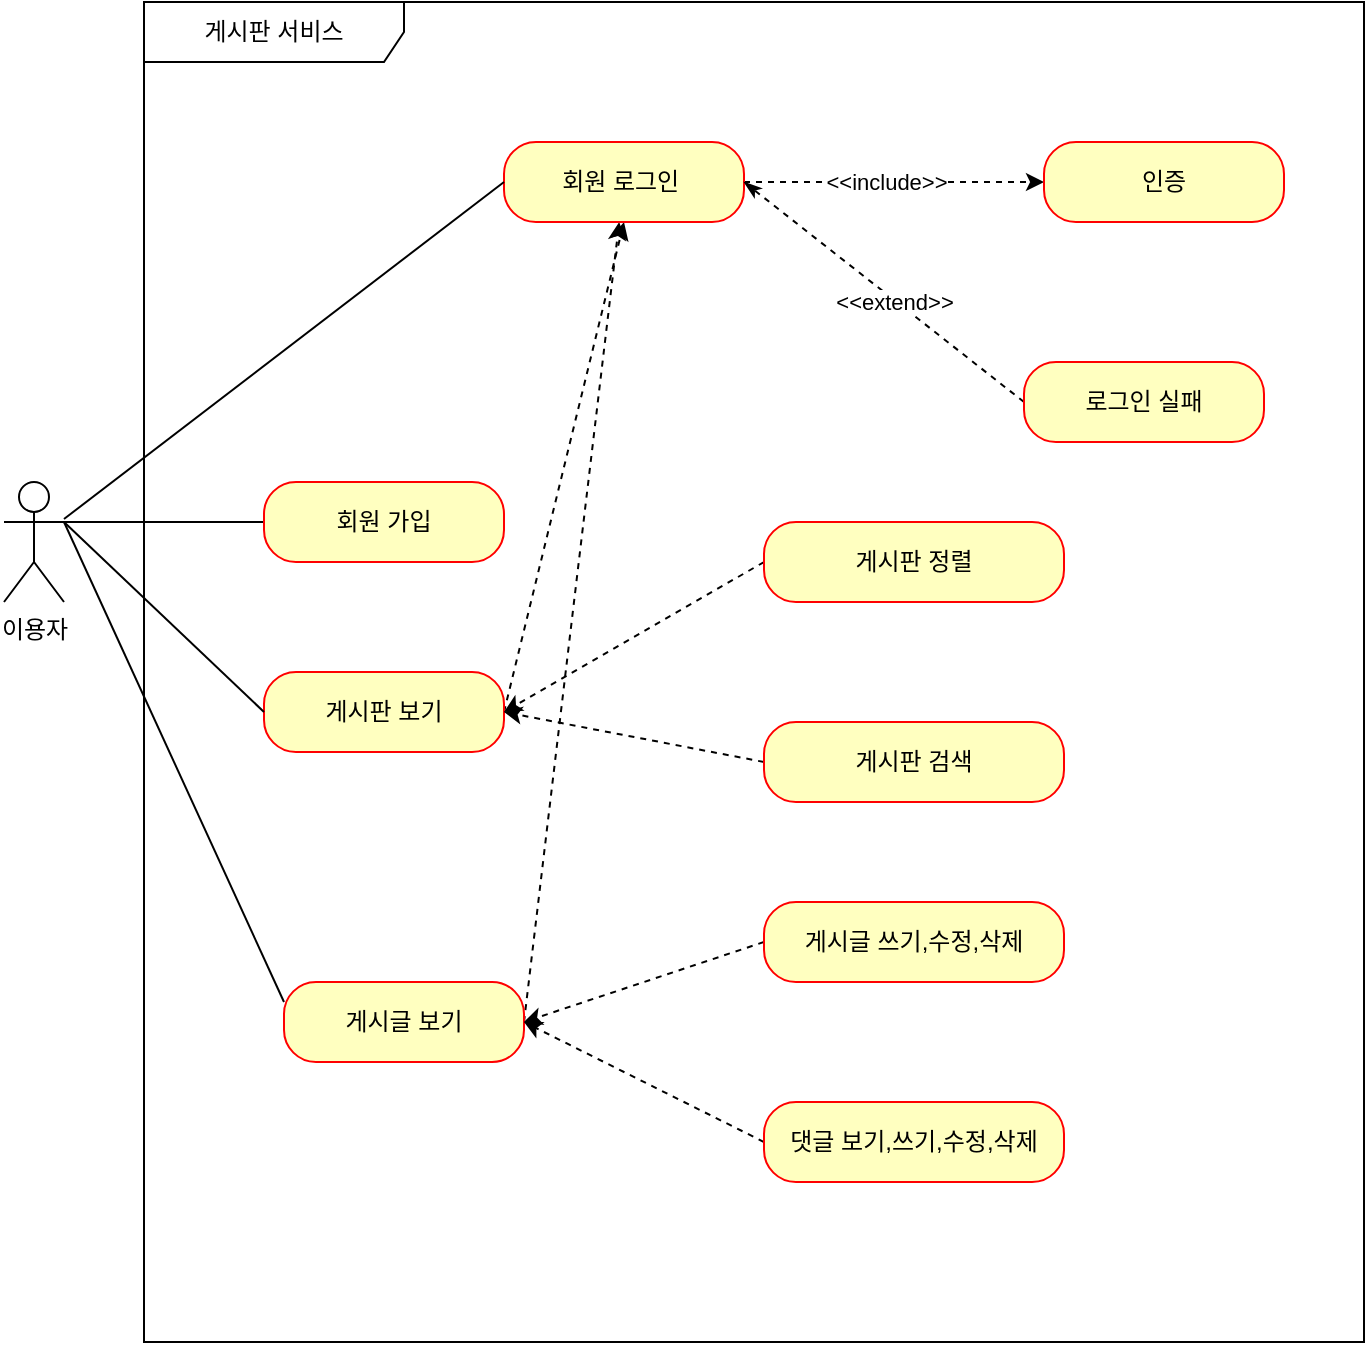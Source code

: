 <mxfile version="21.7.2" type="github">
  <diagram name="페이지-1" id="F9603bOiJhwxSnAY44Lq">
    <mxGraphModel dx="818" dy="719" grid="1" gridSize="10" guides="1" tooltips="1" connect="1" arrows="0" fold="1" page="1" pageScale="1" pageWidth="827" pageHeight="1169" math="0" shadow="0">
      <root>
        <mxCell id="0" />
        <mxCell id="1" parent="0" />
        <mxCell id="6TB45uW-G1AER_8hJ00T-1" value="이용자" style="shape=umlActor;verticalLabelPosition=bottom;verticalAlign=top;html=1;" vertex="1" parent="1">
          <mxGeometry x="20" y="350" width="30" height="60" as="geometry" />
        </mxCell>
        <mxCell id="6TB45uW-G1AER_8hJ00T-2" value="게시판 서비스" style="shape=umlFrame;whiteSpace=wrap;html=1;pointerEvents=0;width=130;height=30;" vertex="1" parent="1">
          <mxGeometry x="90" y="110" width="610" height="670" as="geometry" />
        </mxCell>
        <mxCell id="6TB45uW-G1AER_8hJ00T-15" style="rounded=0;orthogonalLoop=1;jettySize=auto;html=1;exitX=0;exitY=0.5;exitDx=0;exitDy=0;entryX=1;entryY=0.333;entryDx=0;entryDy=0;entryPerimeter=0;endArrow=none;endFill=0;" edge="1" parent="1" source="6TB45uW-G1AER_8hJ00T-3" target="6TB45uW-G1AER_8hJ00T-1">
          <mxGeometry relative="1" as="geometry" />
        </mxCell>
        <mxCell id="6TB45uW-G1AER_8hJ00T-3" value="회원 가입" style="rounded=1;whiteSpace=wrap;html=1;arcSize=40;fontColor=#000000;fillColor=#ffffc0;strokeColor=#ff0000;" vertex="1" parent="1">
          <mxGeometry x="150" y="350" width="120" height="40" as="geometry" />
        </mxCell>
        <mxCell id="6TB45uW-G1AER_8hJ00T-25" style="rounded=0;orthogonalLoop=1;jettySize=auto;html=1;exitX=1;exitY=0.5;exitDx=0;exitDy=0;entryX=0.5;entryY=1;entryDx=0;entryDy=0;dashed=1;" edge="1" parent="1" source="6TB45uW-G1AER_8hJ00T-5" target="6TB45uW-G1AER_8hJ00T-7">
          <mxGeometry relative="1" as="geometry" />
        </mxCell>
        <mxCell id="6TB45uW-G1AER_8hJ00T-5" value="게시판 보기" style="rounded=1;whiteSpace=wrap;html=1;arcSize=40;fontColor=#000000;fillColor=#ffffc0;strokeColor=#ff0000;" vertex="1" parent="1">
          <mxGeometry x="150" y="445" width="120" height="40" as="geometry" />
        </mxCell>
        <mxCell id="6TB45uW-G1AER_8hJ00T-26" style="rounded=0;orthogonalLoop=1;jettySize=auto;html=1;exitX=1;exitY=0.5;exitDx=0;exitDy=0;dashed=1;" edge="1" parent="1" source="6TB45uW-G1AER_8hJ00T-6" target="6TB45uW-G1AER_8hJ00T-7">
          <mxGeometry relative="1" as="geometry" />
        </mxCell>
        <mxCell id="6TB45uW-G1AER_8hJ00T-6" value="게시글 보기" style="rounded=1;whiteSpace=wrap;html=1;arcSize=40;fontColor=#000000;fillColor=#ffffc0;strokeColor=#ff0000;" vertex="1" parent="1">
          <mxGeometry x="160" y="600" width="120" height="40" as="geometry" />
        </mxCell>
        <mxCell id="6TB45uW-G1AER_8hJ00T-21" style="edgeStyle=orthogonalEdgeStyle;rounded=0;orthogonalLoop=1;jettySize=auto;html=1;exitX=1;exitY=0.5;exitDx=0;exitDy=0;dashed=1;startArrow=none;startFill=0;" edge="1" parent="1" source="6TB45uW-G1AER_8hJ00T-7" target="6TB45uW-G1AER_8hJ00T-8">
          <mxGeometry relative="1" as="geometry" />
        </mxCell>
        <mxCell id="6TB45uW-G1AER_8hJ00T-23" value="&amp;lt;&amp;lt;include&amp;gt;&amp;gt;" style="edgeLabel;html=1;align=center;verticalAlign=middle;resizable=0;points=[];" vertex="1" connectable="0" parent="6TB45uW-G1AER_8hJ00T-21">
          <mxGeometry x="-0.235" relative="1" as="geometry">
            <mxPoint x="13" as="offset" />
          </mxGeometry>
        </mxCell>
        <mxCell id="6TB45uW-G1AER_8hJ00T-7" value="회원 로그인&amp;nbsp;" style="rounded=1;whiteSpace=wrap;html=1;arcSize=40;fontColor=#000000;fillColor=#ffffc0;strokeColor=#ff0000;" vertex="1" parent="1">
          <mxGeometry x="270" y="180" width="120" height="40" as="geometry" />
        </mxCell>
        <mxCell id="6TB45uW-G1AER_8hJ00T-8" value="인증" style="rounded=1;whiteSpace=wrap;html=1;arcSize=40;fontColor=#000000;fillColor=#ffffc0;strokeColor=#ff0000;" vertex="1" parent="1">
          <mxGeometry x="540" y="180" width="120" height="40" as="geometry" />
        </mxCell>
        <mxCell id="6TB45uW-G1AER_8hJ00T-22" style="rounded=0;orthogonalLoop=1;jettySize=auto;html=1;exitX=0;exitY=0.5;exitDx=0;exitDy=0;entryX=1;entryY=0.5;entryDx=0;entryDy=0;endArrow=classicThin;endFill=1;dashed=1;" edge="1" parent="1" source="6TB45uW-G1AER_8hJ00T-9" target="6TB45uW-G1AER_8hJ00T-7">
          <mxGeometry relative="1" as="geometry" />
        </mxCell>
        <mxCell id="6TB45uW-G1AER_8hJ00T-24" value="&amp;lt;&amp;lt;extend&amp;gt;&amp;gt;" style="edgeLabel;html=1;align=center;verticalAlign=middle;resizable=0;points=[];" vertex="1" connectable="0" parent="6TB45uW-G1AER_8hJ00T-22">
          <mxGeometry x="-0.086" y="2" relative="1" as="geometry">
            <mxPoint y="-1" as="offset" />
          </mxGeometry>
        </mxCell>
        <mxCell id="6TB45uW-G1AER_8hJ00T-9" value="로그인 실패" style="rounded=1;whiteSpace=wrap;html=1;arcSize=40;fontColor=#000000;fillColor=#ffffc0;strokeColor=#ff0000;" vertex="1" parent="1">
          <mxGeometry x="530" y="290" width="120" height="40" as="geometry" />
        </mxCell>
        <mxCell id="6TB45uW-G1AER_8hJ00T-27" style="rounded=0;orthogonalLoop=1;jettySize=auto;html=1;exitX=0;exitY=0.5;exitDx=0;exitDy=0;entryX=1;entryY=0.5;entryDx=0;entryDy=0;dashed=1;" edge="1" parent="1" source="6TB45uW-G1AER_8hJ00T-11" target="6TB45uW-G1AER_8hJ00T-5">
          <mxGeometry relative="1" as="geometry" />
        </mxCell>
        <mxCell id="6TB45uW-G1AER_8hJ00T-11" value="게시판 정렬" style="rounded=1;whiteSpace=wrap;html=1;arcSize=40;fontColor=#000000;fillColor=#ffffc0;strokeColor=#ff0000;" vertex="1" parent="1">
          <mxGeometry x="400" y="370" width="150" height="40" as="geometry" />
        </mxCell>
        <mxCell id="6TB45uW-G1AER_8hJ00T-28" style="rounded=0;orthogonalLoop=1;jettySize=auto;html=1;exitX=0;exitY=0.5;exitDx=0;exitDy=0;dashed=1;entryX=1;entryY=0.5;entryDx=0;entryDy=0;" edge="1" parent="1" source="6TB45uW-G1AER_8hJ00T-12" target="6TB45uW-G1AER_8hJ00T-5">
          <mxGeometry relative="1" as="geometry" />
        </mxCell>
        <mxCell id="6TB45uW-G1AER_8hJ00T-12" value="게시판 검색" style="rounded=1;whiteSpace=wrap;html=1;arcSize=40;fontColor=#000000;fillColor=#ffffc0;strokeColor=#ff0000;" vertex="1" parent="1">
          <mxGeometry x="400" y="470" width="150" height="40" as="geometry" />
        </mxCell>
        <mxCell id="6TB45uW-G1AER_8hJ00T-30" style="rounded=0;orthogonalLoop=1;jettySize=auto;html=1;exitX=0;exitY=0.5;exitDx=0;exitDy=0;entryX=1;entryY=0.5;entryDx=0;entryDy=0;dashed=1;" edge="1" parent="1" source="6TB45uW-G1AER_8hJ00T-13" target="6TB45uW-G1AER_8hJ00T-6">
          <mxGeometry relative="1" as="geometry" />
        </mxCell>
        <mxCell id="6TB45uW-G1AER_8hJ00T-13" value="게시글 쓰기,수정,삭제" style="rounded=1;whiteSpace=wrap;html=1;arcSize=40;fontColor=#000000;fillColor=#ffffc0;strokeColor=#ff0000;" vertex="1" parent="1">
          <mxGeometry x="400" y="560" width="150" height="40" as="geometry" />
        </mxCell>
        <mxCell id="6TB45uW-G1AER_8hJ00T-31" style="rounded=0;orthogonalLoop=1;jettySize=auto;html=1;exitX=0;exitY=0.5;exitDx=0;exitDy=0;dashed=1;" edge="1" parent="1" source="6TB45uW-G1AER_8hJ00T-14">
          <mxGeometry relative="1" as="geometry">
            <mxPoint x="280" y="620" as="targetPoint" />
          </mxGeometry>
        </mxCell>
        <mxCell id="6TB45uW-G1AER_8hJ00T-14" value="댓글 보기,쓰기,수정,삭제" style="rounded=1;whiteSpace=wrap;html=1;arcSize=40;fontColor=#000000;fillColor=#ffffc0;strokeColor=#ff0000;" vertex="1" parent="1">
          <mxGeometry x="400" y="660" width="150" height="40" as="geometry" />
        </mxCell>
        <mxCell id="6TB45uW-G1AER_8hJ00T-17" style="rounded=0;orthogonalLoop=1;jettySize=auto;html=1;exitX=0;exitY=0.5;exitDx=0;exitDy=0;endArrow=none;endFill=0;" edge="1" parent="1" source="6TB45uW-G1AER_8hJ00T-7" target="6TB45uW-G1AER_8hJ00T-1">
          <mxGeometry relative="1" as="geometry">
            <mxPoint x="180" y="260" as="sourcePoint" />
            <mxPoint x="60" y="310" as="targetPoint" />
          </mxGeometry>
        </mxCell>
        <mxCell id="6TB45uW-G1AER_8hJ00T-18" style="rounded=0;orthogonalLoop=1;jettySize=auto;html=1;exitX=0;exitY=0.5;exitDx=0;exitDy=0;endArrow=none;endFill=0;entryX=1;entryY=0.333;entryDx=0;entryDy=0;entryPerimeter=0;" edge="1" parent="1" source="6TB45uW-G1AER_8hJ00T-5" target="6TB45uW-G1AER_8hJ00T-1">
          <mxGeometry relative="1" as="geometry">
            <mxPoint x="160" y="380" as="sourcePoint" />
            <mxPoint x="60" y="390" as="targetPoint" />
          </mxGeometry>
        </mxCell>
        <mxCell id="6TB45uW-G1AER_8hJ00T-20" style="rounded=0;orthogonalLoop=1;jettySize=auto;html=1;exitX=0;exitY=0.25;exitDx=0;exitDy=0;endArrow=none;endFill=0;entryX=1;entryY=0.333;entryDx=0;entryDy=0;entryPerimeter=0;" edge="1" parent="1" source="6TB45uW-G1AER_8hJ00T-6" target="6TB45uW-G1AER_8hJ00T-1">
          <mxGeometry relative="1" as="geometry">
            <mxPoint x="180" y="595" as="sourcePoint" />
            <mxPoint x="80" y="500" as="targetPoint" />
          </mxGeometry>
        </mxCell>
      </root>
    </mxGraphModel>
  </diagram>
</mxfile>
